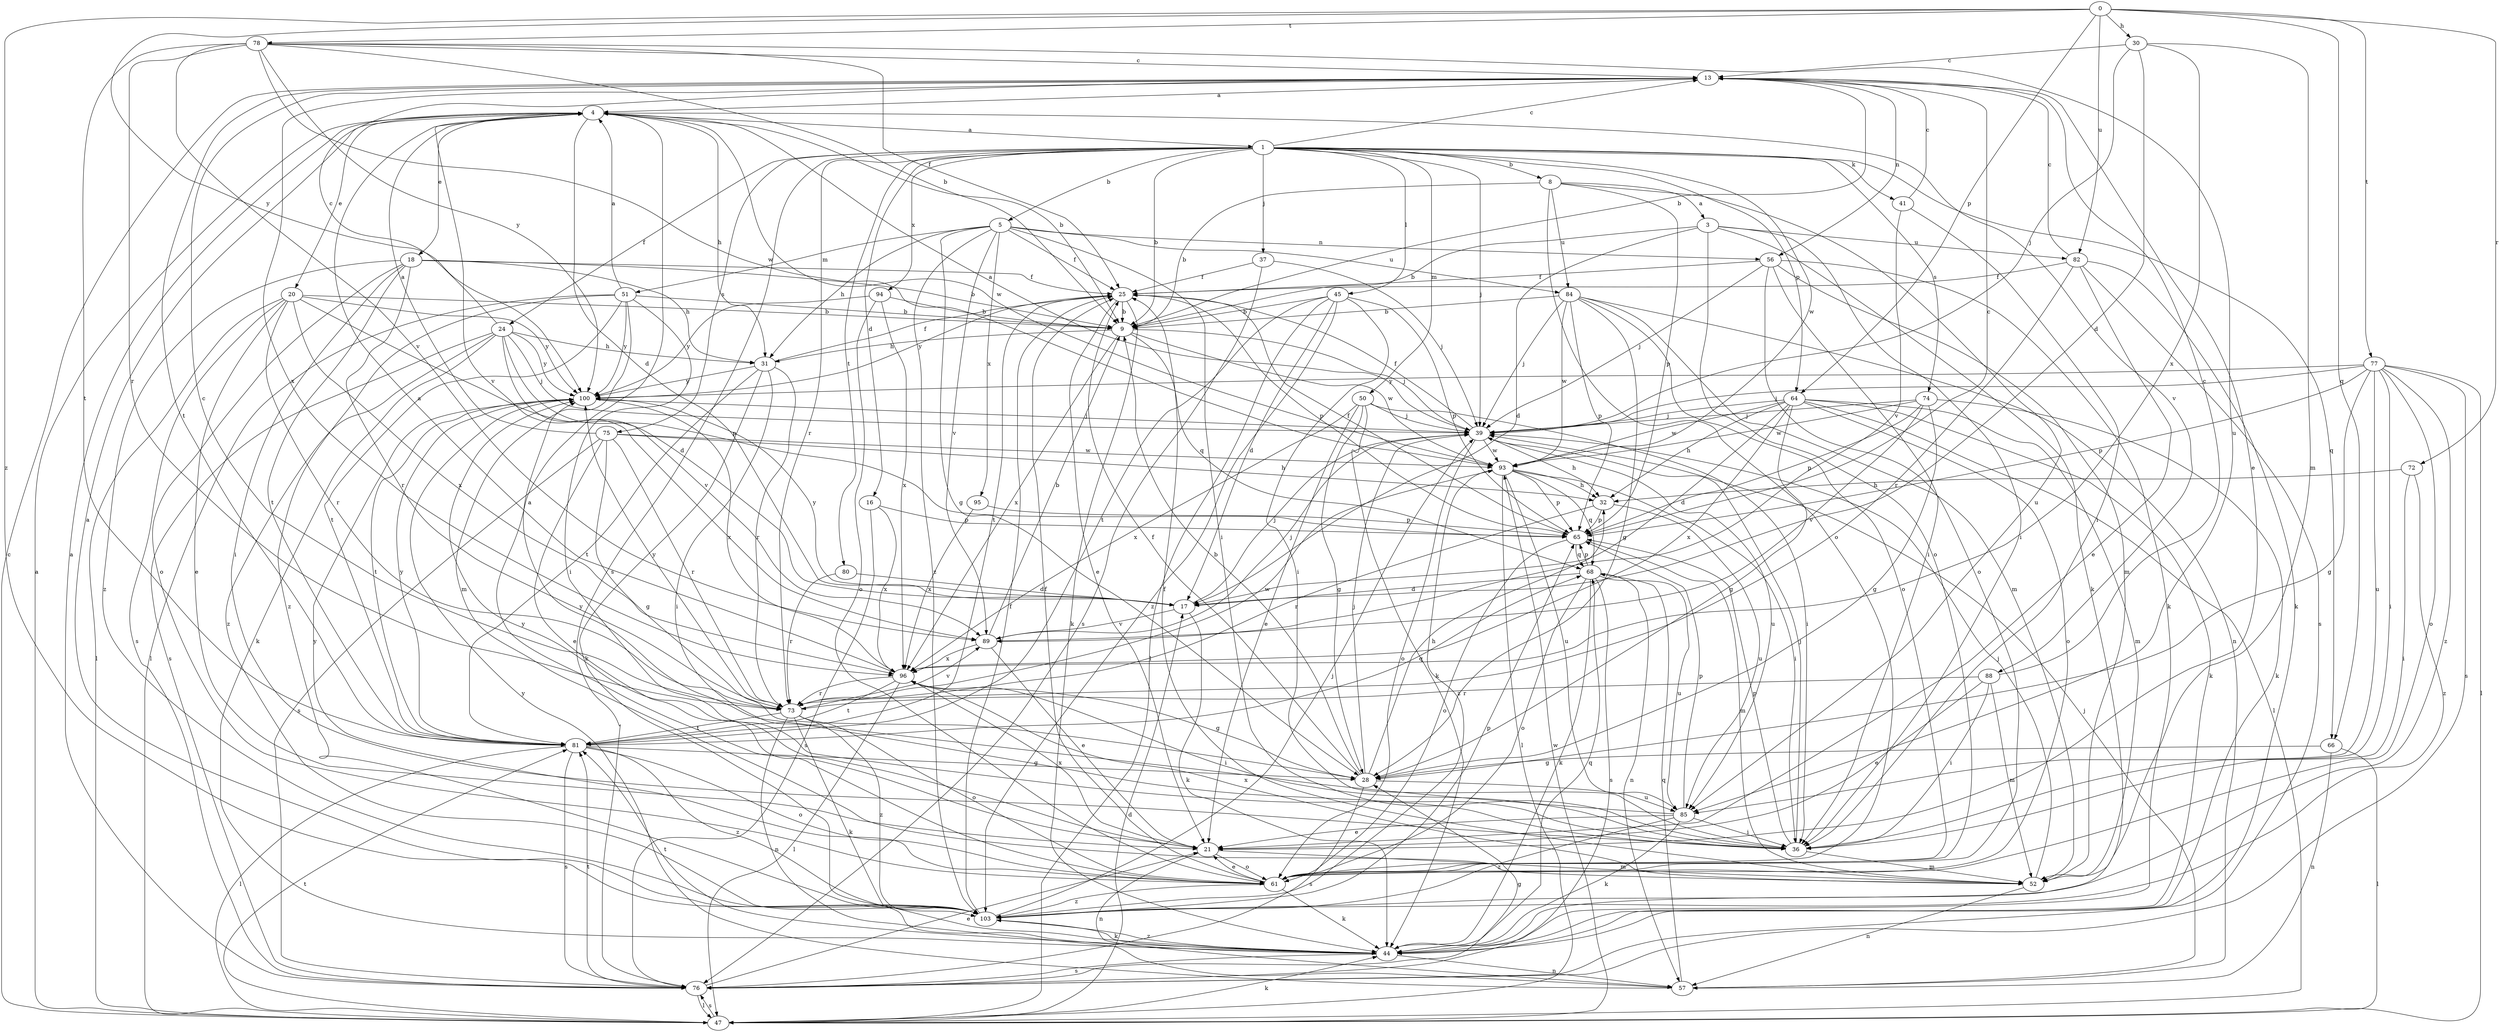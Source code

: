 strict digraph  {
0;
1;
3;
4;
5;
8;
9;
13;
16;
17;
18;
20;
21;
24;
25;
28;
30;
31;
32;
36;
37;
39;
41;
44;
45;
47;
50;
51;
52;
56;
57;
61;
64;
65;
66;
68;
72;
73;
74;
75;
76;
77;
78;
80;
81;
82;
84;
85;
88;
89;
93;
94;
95;
96;
100;
103;
0 -> 30  [label=h];
0 -> 64  [label=p];
0 -> 66  [label=q];
0 -> 72  [label=r];
0 -> 77  [label=t];
0 -> 78  [label=t];
0 -> 82  [label=u];
0 -> 100  [label=y];
0 -> 103  [label=z];
1 -> 5  [label=b];
1 -> 8  [label=b];
1 -> 9  [label=b];
1 -> 13  [label=c];
1 -> 16  [label=d];
1 -> 24  [label=f];
1 -> 37  [label=j];
1 -> 39  [label=j];
1 -> 41  [label=k];
1 -> 45  [label=l];
1 -> 50  [label=m];
1 -> 64  [label=p];
1 -> 66  [label=q];
1 -> 73  [label=r];
1 -> 74  [label=s];
1 -> 75  [label=s];
1 -> 76  [label=s];
1 -> 80  [label=t];
1 -> 93  [label=w];
1 -> 94  [label=x];
3 -> 9  [label=b];
3 -> 17  [label=d];
3 -> 36  [label=i];
3 -> 44  [label=k];
3 -> 61  [label=o];
3 -> 82  [label=u];
4 -> 1  [label=a];
4 -> 9  [label=b];
4 -> 17  [label=d];
4 -> 18  [label=e];
4 -> 20  [label=e];
4 -> 31  [label=h];
4 -> 88  [label=v];
4 -> 89  [label=v];
4 -> 93  [label=w];
5 -> 25  [label=f];
5 -> 28  [label=g];
5 -> 31  [label=h];
5 -> 36  [label=i];
5 -> 51  [label=m];
5 -> 56  [label=n];
5 -> 84  [label=u];
5 -> 89  [label=v];
5 -> 95  [label=x];
5 -> 103  [label=z];
8 -> 3  [label=a];
8 -> 9  [label=b];
8 -> 61  [label=o];
8 -> 65  [label=p];
8 -> 84  [label=u];
8 -> 85  [label=u];
9 -> 31  [label=h];
9 -> 39  [label=j];
9 -> 68  [label=q];
9 -> 93  [label=w];
9 -> 96  [label=x];
13 -> 4  [label=a];
13 -> 9  [label=b];
13 -> 21  [label=e];
13 -> 56  [label=n];
13 -> 81  [label=t];
13 -> 96  [label=x];
16 -> 65  [label=p];
16 -> 76  [label=s];
16 -> 96  [label=x];
17 -> 39  [label=j];
17 -> 44  [label=k];
17 -> 89  [label=v];
17 -> 100  [label=y];
18 -> 9  [label=b];
18 -> 25  [label=f];
18 -> 31  [label=h];
18 -> 36  [label=i];
18 -> 61  [label=o];
18 -> 73  [label=r];
18 -> 81  [label=t];
18 -> 103  [label=z];
20 -> 9  [label=b];
20 -> 17  [label=d];
20 -> 21  [label=e];
20 -> 47  [label=l];
20 -> 73  [label=r];
20 -> 76  [label=s];
20 -> 96  [label=x];
20 -> 100  [label=y];
21 -> 52  [label=m];
21 -> 57  [label=n];
21 -> 61  [label=o];
21 -> 96  [label=x];
21 -> 100  [label=y];
24 -> 13  [label=c];
24 -> 31  [label=h];
24 -> 39  [label=j];
24 -> 44  [label=k];
24 -> 65  [label=p];
24 -> 76  [label=s];
24 -> 89  [label=v];
24 -> 100  [label=y];
24 -> 103  [label=z];
25 -> 9  [label=b];
25 -> 21  [label=e];
25 -> 44  [label=k];
25 -> 65  [label=p];
25 -> 81  [label=t];
25 -> 100  [label=y];
28 -> 9  [label=b];
28 -> 25  [label=f];
28 -> 32  [label=h];
28 -> 39  [label=j];
28 -> 76  [label=s];
28 -> 85  [label=u];
30 -> 13  [label=c];
30 -> 17  [label=d];
30 -> 39  [label=j];
30 -> 52  [label=m];
30 -> 96  [label=x];
31 -> 25  [label=f];
31 -> 36  [label=i];
31 -> 44  [label=k];
31 -> 73  [label=r];
31 -> 81  [label=t];
31 -> 100  [label=y];
32 -> 65  [label=p];
32 -> 73  [label=r];
32 -> 85  [label=u];
36 -> 39  [label=j];
36 -> 52  [label=m];
36 -> 65  [label=p];
37 -> 25  [label=f];
37 -> 39  [label=j];
37 -> 76  [label=s];
39 -> 4  [label=a];
39 -> 25  [label=f];
39 -> 32  [label=h];
39 -> 61  [label=o];
39 -> 85  [label=u];
39 -> 93  [label=w];
41 -> 13  [label=c];
41 -> 36  [label=i];
41 -> 89  [label=v];
44 -> 57  [label=n];
44 -> 68  [label=q];
44 -> 76  [label=s];
44 -> 81  [label=t];
44 -> 103  [label=z];
45 -> 9  [label=b];
45 -> 17  [label=d];
45 -> 36  [label=i];
45 -> 47  [label=l];
45 -> 65  [label=p];
45 -> 81  [label=t];
45 -> 103  [label=z];
47 -> 4  [label=a];
47 -> 13  [label=c];
47 -> 17  [label=d];
47 -> 44  [label=k];
47 -> 76  [label=s];
47 -> 81  [label=t];
47 -> 93  [label=w];
50 -> 21  [label=e];
50 -> 28  [label=g];
50 -> 36  [label=i];
50 -> 39  [label=j];
50 -> 44  [label=k];
50 -> 96  [label=x];
51 -> 4  [label=a];
51 -> 9  [label=b];
51 -> 36  [label=i];
51 -> 47  [label=l];
51 -> 52  [label=m];
51 -> 81  [label=t];
51 -> 100  [label=y];
51 -> 103  [label=z];
52 -> 25  [label=f];
52 -> 39  [label=j];
52 -> 57  [label=n];
52 -> 96  [label=x];
56 -> 25  [label=f];
56 -> 36  [label=i];
56 -> 39  [label=j];
56 -> 44  [label=k];
56 -> 52  [label=m];
56 -> 61  [label=o];
57 -> 39  [label=j];
57 -> 68  [label=q];
57 -> 100  [label=y];
61 -> 4  [label=a];
61 -> 21  [label=e];
61 -> 25  [label=f];
61 -> 44  [label=k];
61 -> 100  [label=y];
61 -> 103  [label=z];
64 -> 17  [label=d];
64 -> 28  [label=g];
64 -> 32  [label=h];
64 -> 39  [label=j];
64 -> 44  [label=k];
64 -> 47  [label=l];
64 -> 52  [label=m];
64 -> 61  [label=o];
64 -> 93  [label=w];
64 -> 96  [label=x];
65 -> 13  [label=c];
65 -> 25  [label=f];
65 -> 52  [label=m];
65 -> 61  [label=o];
65 -> 68  [label=q];
66 -> 28  [label=g];
66 -> 47  [label=l];
66 -> 57  [label=n];
68 -> 17  [label=d];
68 -> 44  [label=k];
68 -> 57  [label=n];
68 -> 61  [label=o];
68 -> 65  [label=p];
68 -> 76  [label=s];
68 -> 85  [label=u];
72 -> 32  [label=h];
72 -> 36  [label=i];
72 -> 103  [label=z];
73 -> 13  [label=c];
73 -> 44  [label=k];
73 -> 57  [label=n];
73 -> 61  [label=o];
73 -> 81  [label=t];
73 -> 89  [label=v];
73 -> 93  [label=w];
73 -> 100  [label=y];
73 -> 103  [label=z];
74 -> 28  [label=g];
74 -> 39  [label=j];
74 -> 44  [label=k];
74 -> 65  [label=p];
74 -> 89  [label=v];
74 -> 93  [label=w];
75 -> 4  [label=a];
75 -> 21  [label=e];
75 -> 28  [label=g];
75 -> 32  [label=h];
75 -> 73  [label=r];
75 -> 76  [label=s];
75 -> 93  [label=w];
76 -> 4  [label=a];
76 -> 21  [label=e];
76 -> 28  [label=g];
76 -> 47  [label=l];
76 -> 81  [label=t];
77 -> 28  [label=g];
77 -> 36  [label=i];
77 -> 39  [label=j];
77 -> 47  [label=l];
77 -> 61  [label=o];
77 -> 65  [label=p];
77 -> 76  [label=s];
77 -> 85  [label=u];
77 -> 100  [label=y];
77 -> 103  [label=z];
78 -> 9  [label=b];
78 -> 13  [label=c];
78 -> 25  [label=f];
78 -> 73  [label=r];
78 -> 81  [label=t];
78 -> 85  [label=u];
78 -> 89  [label=v];
78 -> 93  [label=w];
78 -> 100  [label=y];
80 -> 17  [label=d];
80 -> 73  [label=r];
81 -> 28  [label=g];
81 -> 47  [label=l];
81 -> 61  [label=o];
81 -> 68  [label=q];
81 -> 76  [label=s];
81 -> 100  [label=y];
81 -> 103  [label=z];
82 -> 13  [label=c];
82 -> 21  [label=e];
82 -> 25  [label=f];
82 -> 44  [label=k];
82 -> 73  [label=r];
82 -> 76  [label=s];
84 -> 9  [label=b];
84 -> 28  [label=g];
84 -> 39  [label=j];
84 -> 52  [label=m];
84 -> 57  [label=n];
84 -> 61  [label=o];
84 -> 65  [label=p];
84 -> 93  [label=w];
85 -> 21  [label=e];
85 -> 36  [label=i];
85 -> 44  [label=k];
85 -> 65  [label=p];
85 -> 100  [label=y];
85 -> 103  [label=z];
88 -> 13  [label=c];
88 -> 21  [label=e];
88 -> 36  [label=i];
88 -> 52  [label=m];
88 -> 73  [label=r];
89 -> 9  [label=b];
89 -> 21  [label=e];
89 -> 39  [label=j];
89 -> 96  [label=x];
93 -> 32  [label=h];
93 -> 36  [label=i];
93 -> 47  [label=l];
93 -> 65  [label=p];
93 -> 68  [label=q];
93 -> 85  [label=u];
93 -> 103  [label=z];
94 -> 9  [label=b];
94 -> 61  [label=o];
94 -> 96  [label=x];
94 -> 100  [label=y];
95 -> 65  [label=p];
95 -> 96  [label=x];
96 -> 4  [label=a];
96 -> 28  [label=g];
96 -> 36  [label=i];
96 -> 47  [label=l];
96 -> 73  [label=r];
96 -> 81  [label=t];
100 -> 39  [label=j];
100 -> 81  [label=t];
100 -> 96  [label=x];
103 -> 4  [label=a];
103 -> 25  [label=f];
103 -> 39  [label=j];
103 -> 44  [label=k];
103 -> 65  [label=p];
}
